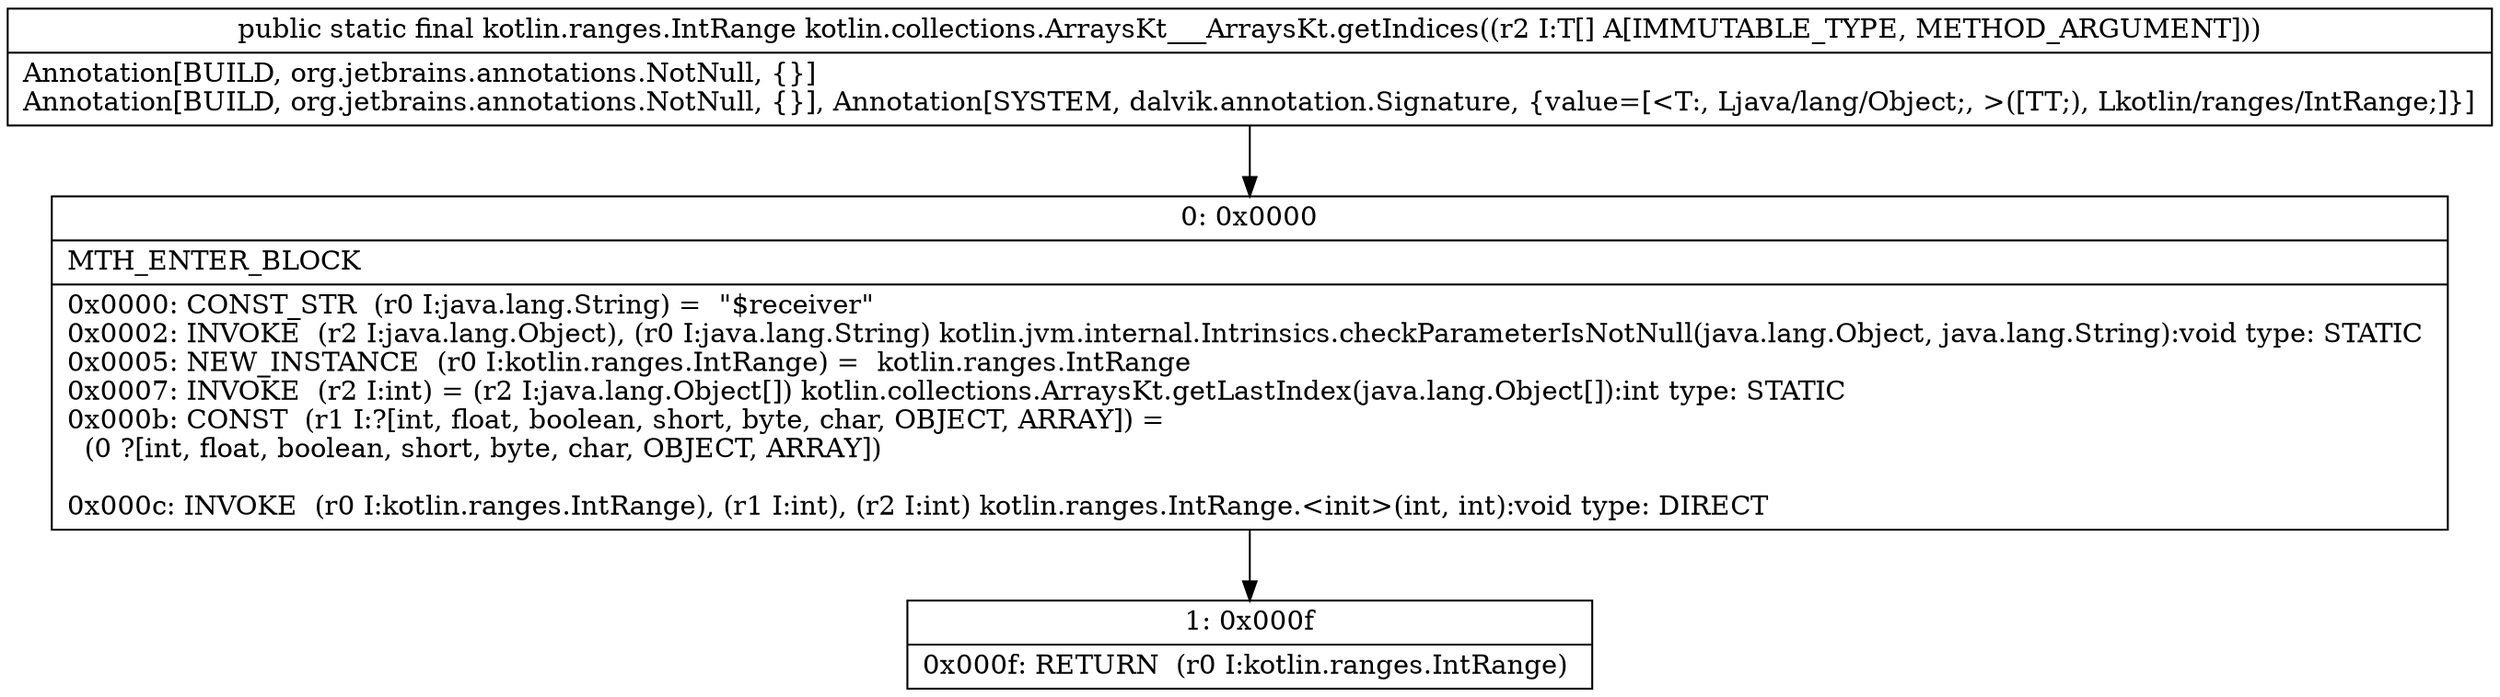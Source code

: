 digraph "CFG forkotlin.collections.ArraysKt___ArraysKt.getIndices([Ljava\/lang\/Object;)Lkotlin\/ranges\/IntRange;" {
Node_0 [shape=record,label="{0\:\ 0x0000|MTH_ENTER_BLOCK\l|0x0000: CONST_STR  (r0 I:java.lang.String) =  \"$receiver\" \l0x0002: INVOKE  (r2 I:java.lang.Object), (r0 I:java.lang.String) kotlin.jvm.internal.Intrinsics.checkParameterIsNotNull(java.lang.Object, java.lang.String):void type: STATIC \l0x0005: NEW_INSTANCE  (r0 I:kotlin.ranges.IntRange) =  kotlin.ranges.IntRange \l0x0007: INVOKE  (r2 I:int) = (r2 I:java.lang.Object[]) kotlin.collections.ArraysKt.getLastIndex(java.lang.Object[]):int type: STATIC \l0x000b: CONST  (r1 I:?[int, float, boolean, short, byte, char, OBJECT, ARRAY]) = \l  (0 ?[int, float, boolean, short, byte, char, OBJECT, ARRAY])\l \l0x000c: INVOKE  (r0 I:kotlin.ranges.IntRange), (r1 I:int), (r2 I:int) kotlin.ranges.IntRange.\<init\>(int, int):void type: DIRECT \l}"];
Node_1 [shape=record,label="{1\:\ 0x000f|0x000f: RETURN  (r0 I:kotlin.ranges.IntRange) \l}"];
MethodNode[shape=record,label="{public static final kotlin.ranges.IntRange kotlin.collections.ArraysKt___ArraysKt.getIndices((r2 I:T[] A[IMMUTABLE_TYPE, METHOD_ARGUMENT]))  | Annotation[BUILD, org.jetbrains.annotations.NotNull, \{\}]\lAnnotation[BUILD, org.jetbrains.annotations.NotNull, \{\}], Annotation[SYSTEM, dalvik.annotation.Signature, \{value=[\<T:, Ljava\/lang\/Object;, \>([TT;), Lkotlin\/ranges\/IntRange;]\}]\l}"];
MethodNode -> Node_0;
Node_0 -> Node_1;
}

